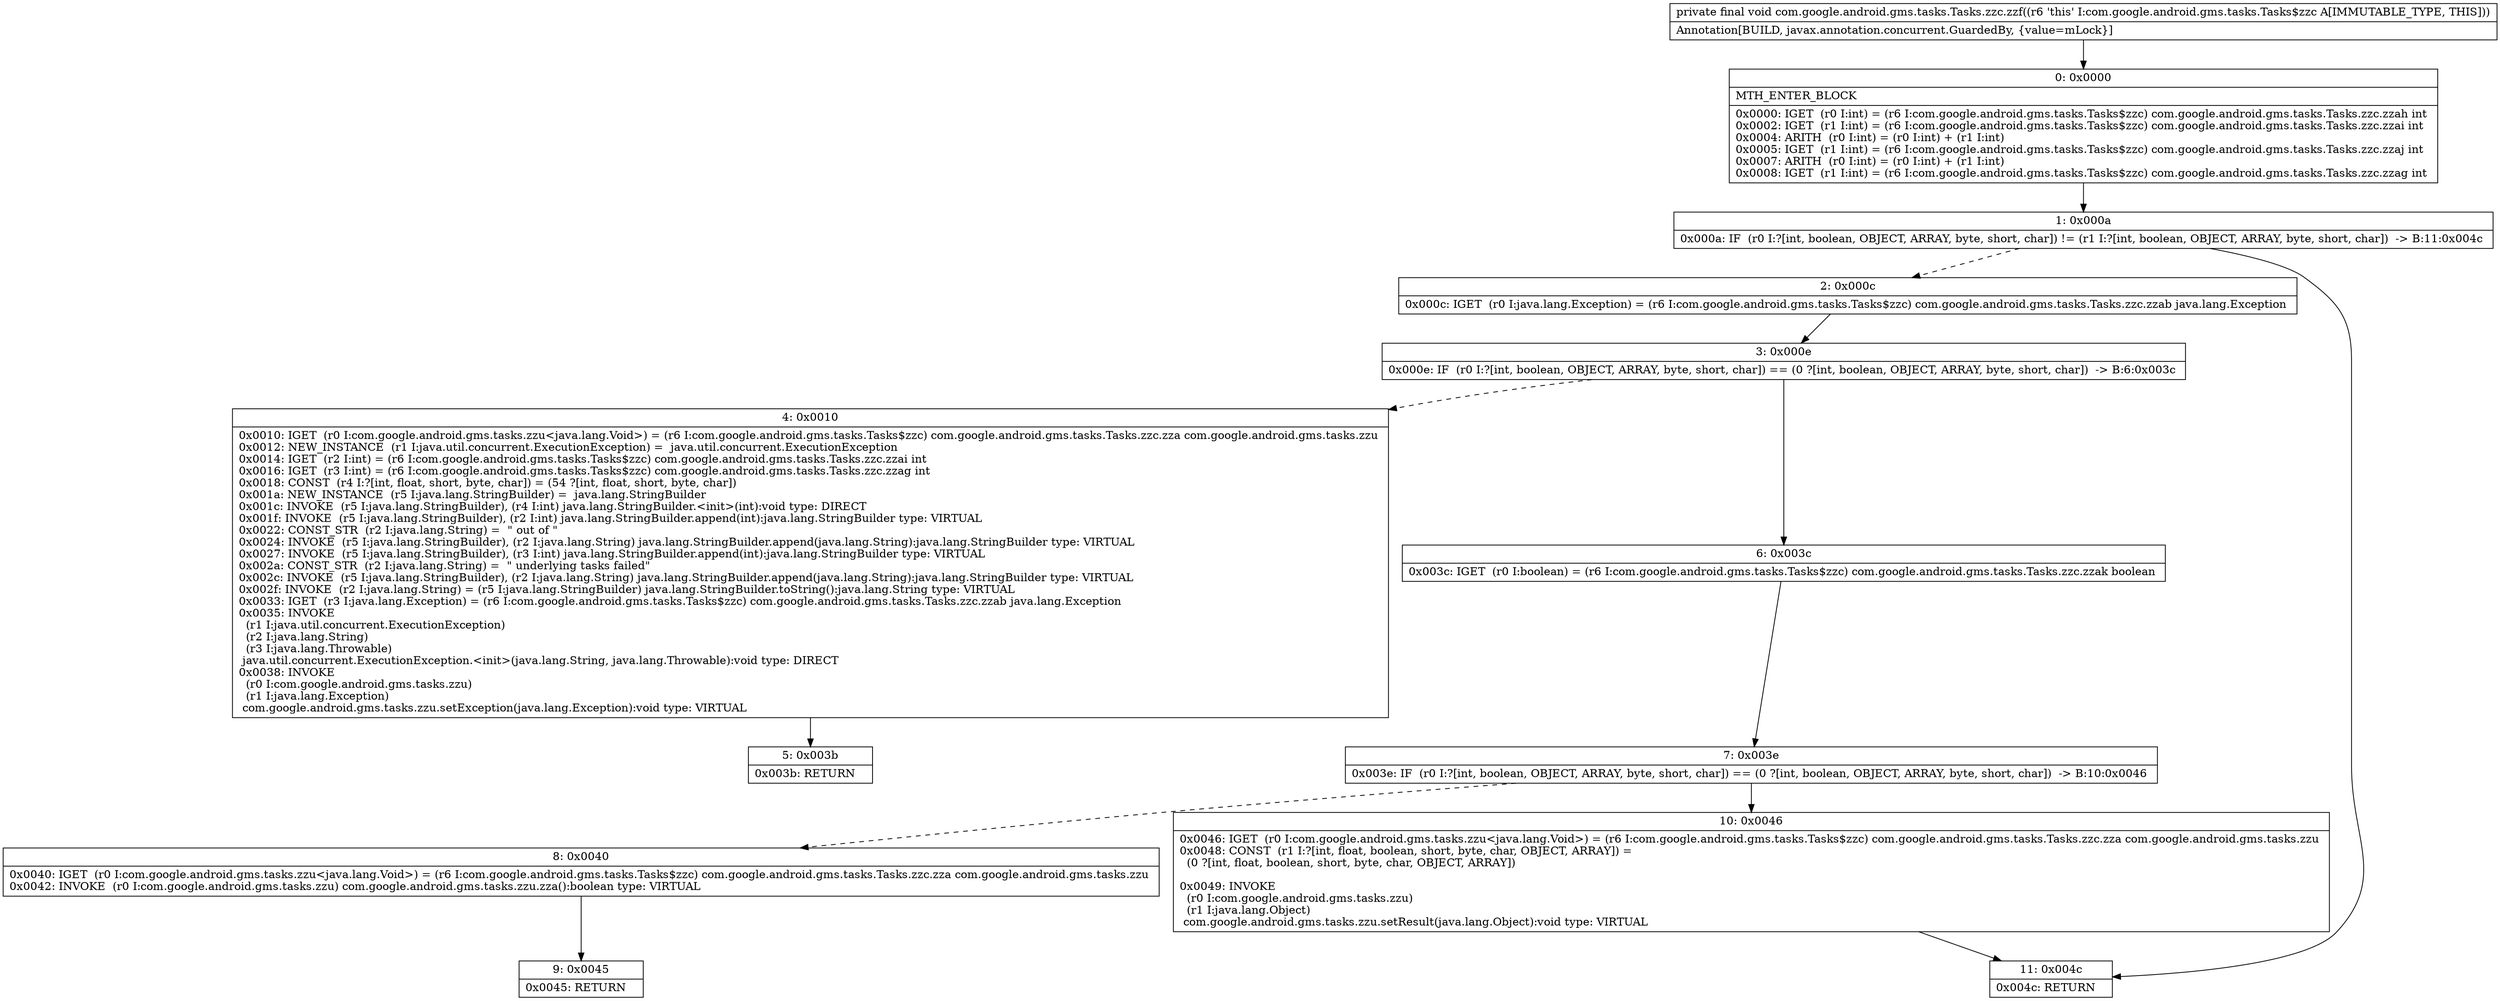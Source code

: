 digraph "CFG forcom.google.android.gms.tasks.Tasks.zzc.zzf()V" {
Node_0 [shape=record,label="{0\:\ 0x0000|MTH_ENTER_BLOCK\l|0x0000: IGET  (r0 I:int) = (r6 I:com.google.android.gms.tasks.Tasks$zzc) com.google.android.gms.tasks.Tasks.zzc.zzah int \l0x0002: IGET  (r1 I:int) = (r6 I:com.google.android.gms.tasks.Tasks$zzc) com.google.android.gms.tasks.Tasks.zzc.zzai int \l0x0004: ARITH  (r0 I:int) = (r0 I:int) + (r1 I:int) \l0x0005: IGET  (r1 I:int) = (r6 I:com.google.android.gms.tasks.Tasks$zzc) com.google.android.gms.tasks.Tasks.zzc.zzaj int \l0x0007: ARITH  (r0 I:int) = (r0 I:int) + (r1 I:int) \l0x0008: IGET  (r1 I:int) = (r6 I:com.google.android.gms.tasks.Tasks$zzc) com.google.android.gms.tasks.Tasks.zzc.zzag int \l}"];
Node_1 [shape=record,label="{1\:\ 0x000a|0x000a: IF  (r0 I:?[int, boolean, OBJECT, ARRAY, byte, short, char]) != (r1 I:?[int, boolean, OBJECT, ARRAY, byte, short, char])  \-\> B:11:0x004c \l}"];
Node_2 [shape=record,label="{2\:\ 0x000c|0x000c: IGET  (r0 I:java.lang.Exception) = (r6 I:com.google.android.gms.tasks.Tasks$zzc) com.google.android.gms.tasks.Tasks.zzc.zzab java.lang.Exception \l}"];
Node_3 [shape=record,label="{3\:\ 0x000e|0x000e: IF  (r0 I:?[int, boolean, OBJECT, ARRAY, byte, short, char]) == (0 ?[int, boolean, OBJECT, ARRAY, byte, short, char])  \-\> B:6:0x003c \l}"];
Node_4 [shape=record,label="{4\:\ 0x0010|0x0010: IGET  (r0 I:com.google.android.gms.tasks.zzu\<java.lang.Void\>) = (r6 I:com.google.android.gms.tasks.Tasks$zzc) com.google.android.gms.tasks.Tasks.zzc.zza com.google.android.gms.tasks.zzu \l0x0012: NEW_INSTANCE  (r1 I:java.util.concurrent.ExecutionException) =  java.util.concurrent.ExecutionException \l0x0014: IGET  (r2 I:int) = (r6 I:com.google.android.gms.tasks.Tasks$zzc) com.google.android.gms.tasks.Tasks.zzc.zzai int \l0x0016: IGET  (r3 I:int) = (r6 I:com.google.android.gms.tasks.Tasks$zzc) com.google.android.gms.tasks.Tasks.zzc.zzag int \l0x0018: CONST  (r4 I:?[int, float, short, byte, char]) = (54 ?[int, float, short, byte, char]) \l0x001a: NEW_INSTANCE  (r5 I:java.lang.StringBuilder) =  java.lang.StringBuilder \l0x001c: INVOKE  (r5 I:java.lang.StringBuilder), (r4 I:int) java.lang.StringBuilder.\<init\>(int):void type: DIRECT \l0x001f: INVOKE  (r5 I:java.lang.StringBuilder), (r2 I:int) java.lang.StringBuilder.append(int):java.lang.StringBuilder type: VIRTUAL \l0x0022: CONST_STR  (r2 I:java.lang.String) =  \" out of \" \l0x0024: INVOKE  (r5 I:java.lang.StringBuilder), (r2 I:java.lang.String) java.lang.StringBuilder.append(java.lang.String):java.lang.StringBuilder type: VIRTUAL \l0x0027: INVOKE  (r5 I:java.lang.StringBuilder), (r3 I:int) java.lang.StringBuilder.append(int):java.lang.StringBuilder type: VIRTUAL \l0x002a: CONST_STR  (r2 I:java.lang.String) =  \" underlying tasks failed\" \l0x002c: INVOKE  (r5 I:java.lang.StringBuilder), (r2 I:java.lang.String) java.lang.StringBuilder.append(java.lang.String):java.lang.StringBuilder type: VIRTUAL \l0x002f: INVOKE  (r2 I:java.lang.String) = (r5 I:java.lang.StringBuilder) java.lang.StringBuilder.toString():java.lang.String type: VIRTUAL \l0x0033: IGET  (r3 I:java.lang.Exception) = (r6 I:com.google.android.gms.tasks.Tasks$zzc) com.google.android.gms.tasks.Tasks.zzc.zzab java.lang.Exception \l0x0035: INVOKE  \l  (r1 I:java.util.concurrent.ExecutionException)\l  (r2 I:java.lang.String)\l  (r3 I:java.lang.Throwable)\l java.util.concurrent.ExecutionException.\<init\>(java.lang.String, java.lang.Throwable):void type: DIRECT \l0x0038: INVOKE  \l  (r0 I:com.google.android.gms.tasks.zzu)\l  (r1 I:java.lang.Exception)\l com.google.android.gms.tasks.zzu.setException(java.lang.Exception):void type: VIRTUAL \l}"];
Node_5 [shape=record,label="{5\:\ 0x003b|0x003b: RETURN   \l}"];
Node_6 [shape=record,label="{6\:\ 0x003c|0x003c: IGET  (r0 I:boolean) = (r6 I:com.google.android.gms.tasks.Tasks$zzc) com.google.android.gms.tasks.Tasks.zzc.zzak boolean \l}"];
Node_7 [shape=record,label="{7\:\ 0x003e|0x003e: IF  (r0 I:?[int, boolean, OBJECT, ARRAY, byte, short, char]) == (0 ?[int, boolean, OBJECT, ARRAY, byte, short, char])  \-\> B:10:0x0046 \l}"];
Node_8 [shape=record,label="{8\:\ 0x0040|0x0040: IGET  (r0 I:com.google.android.gms.tasks.zzu\<java.lang.Void\>) = (r6 I:com.google.android.gms.tasks.Tasks$zzc) com.google.android.gms.tasks.Tasks.zzc.zza com.google.android.gms.tasks.zzu \l0x0042: INVOKE  (r0 I:com.google.android.gms.tasks.zzu) com.google.android.gms.tasks.zzu.zza():boolean type: VIRTUAL \l}"];
Node_9 [shape=record,label="{9\:\ 0x0045|0x0045: RETURN   \l}"];
Node_10 [shape=record,label="{10\:\ 0x0046|0x0046: IGET  (r0 I:com.google.android.gms.tasks.zzu\<java.lang.Void\>) = (r6 I:com.google.android.gms.tasks.Tasks$zzc) com.google.android.gms.tasks.Tasks.zzc.zza com.google.android.gms.tasks.zzu \l0x0048: CONST  (r1 I:?[int, float, boolean, short, byte, char, OBJECT, ARRAY]) = \l  (0 ?[int, float, boolean, short, byte, char, OBJECT, ARRAY])\l \l0x0049: INVOKE  \l  (r0 I:com.google.android.gms.tasks.zzu)\l  (r1 I:java.lang.Object)\l com.google.android.gms.tasks.zzu.setResult(java.lang.Object):void type: VIRTUAL \l}"];
Node_11 [shape=record,label="{11\:\ 0x004c|0x004c: RETURN   \l}"];
MethodNode[shape=record,label="{private final void com.google.android.gms.tasks.Tasks.zzc.zzf((r6 'this' I:com.google.android.gms.tasks.Tasks$zzc A[IMMUTABLE_TYPE, THIS]))  | Annotation[BUILD, javax.annotation.concurrent.GuardedBy, \{value=mLock\}]\l}"];
MethodNode -> Node_0;
Node_0 -> Node_1;
Node_1 -> Node_2[style=dashed];
Node_1 -> Node_11;
Node_2 -> Node_3;
Node_3 -> Node_4[style=dashed];
Node_3 -> Node_6;
Node_4 -> Node_5;
Node_6 -> Node_7;
Node_7 -> Node_8[style=dashed];
Node_7 -> Node_10;
Node_8 -> Node_9;
Node_10 -> Node_11;
}

